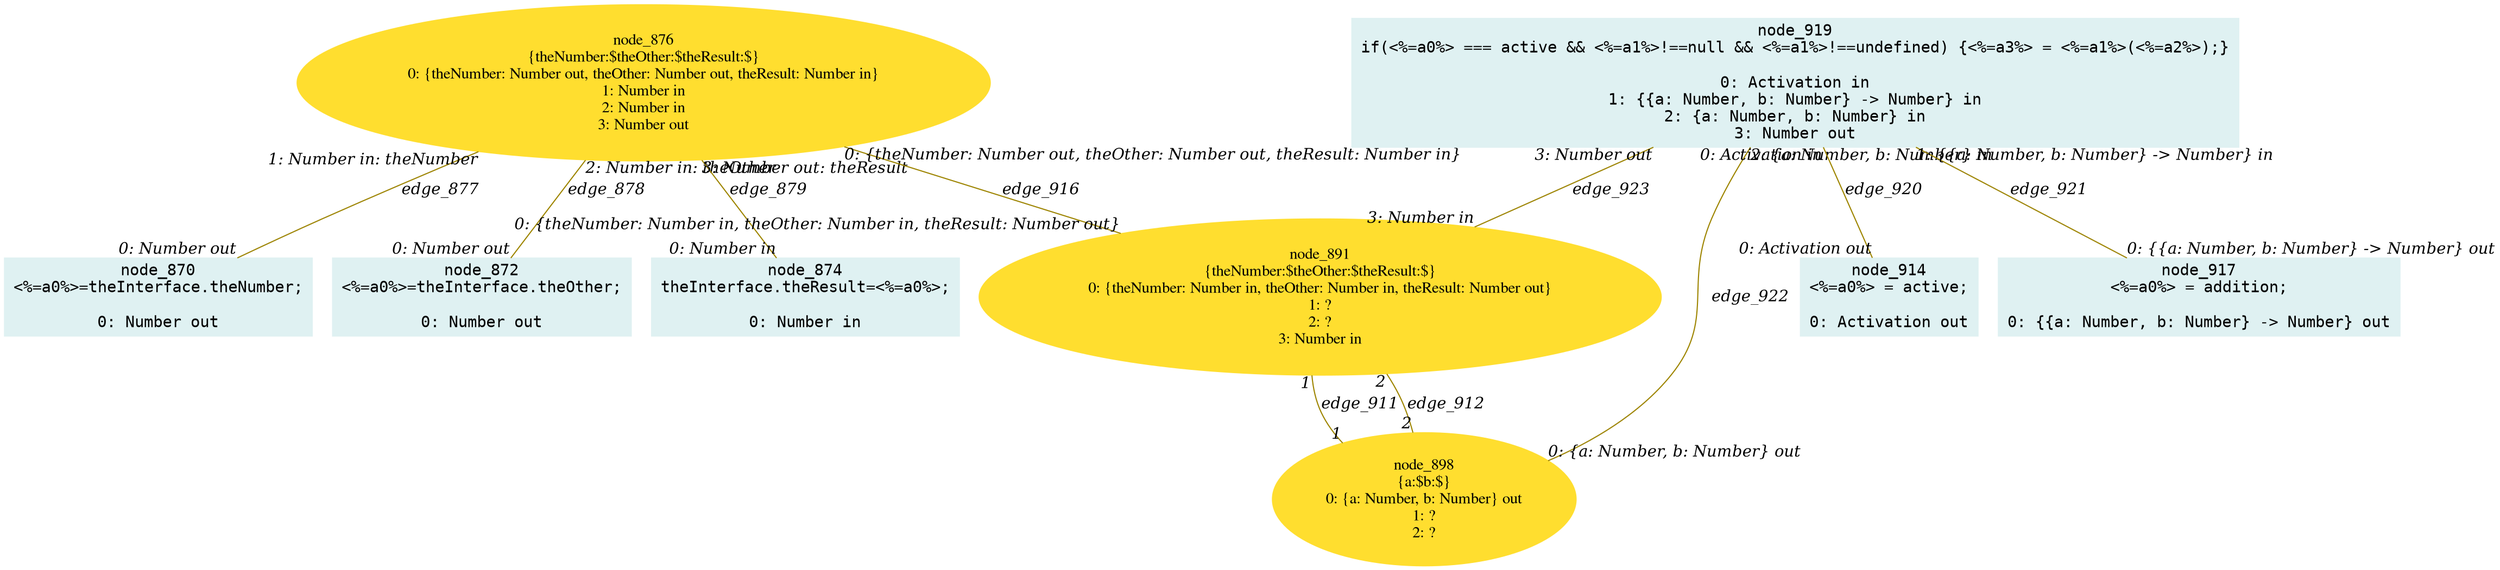 digraph g{node_870 [shape="box", style="filled", color="#dff1f2", fontname="Courier", label="node_870
<%=a0%>=theInterface.theNumber;

0: Number out" ]
node_872 [shape="box", style="filled", color="#dff1f2", fontname="Courier", label="node_872
<%=a0%>=theInterface.theOther;

0: Number out" ]
node_874 [shape="box", style="filled", color="#dff1f2", fontname="Courier", label="node_874
theInterface.theResult=<%=a0%>;

0: Number in" ]
node_876 [shape="ellipse", style="filled", color="#ffde2f", fontname="Times", label="node_876
{theNumber:$theOther:$theResult:$}
0: {theNumber: Number out, theOther: Number out, theResult: Number in}
1: Number in
2: Number in
3: Number out" ]
node_891 [shape="ellipse", style="filled", color="#ffde2f", fontname="Times", label="node_891
{theNumber:$theOther:$theResult:$}
0: {theNumber: Number in, theOther: Number in, theResult: Number out}
1: ?
2: ?
3: Number in" ]
node_898 [shape="ellipse", style="filled", color="#ffde2f", fontname="Times", label="node_898
{a:$b:$}
0: {a: Number, b: Number} out
1: ?
2: ?" ]
node_914 [shape="box", style="filled", color="#dff1f2", fontname="Courier", label="node_914
<%=a0%> = active;

0: Activation out" ]
node_917 [shape="box", style="filled", color="#dff1f2", fontname="Courier", label="node_917
<%=a0%> = addition;

0: {{a: Number, b: Number} -> Number} out" ]
node_919 [shape="box", style="filled", color="#dff1f2", fontname="Courier", label="node_919
if(<%=a0%> === active && <%=a1%>!==null && <%=a1%>!==undefined) {<%=a3%> = <%=a1%>(<%=a2%>);}

0: Activation in
1: {{a: Number, b: Number} -> Number} in
2: {a: Number, b: Number} in
3: Number out" ]
node_876 -> node_870 [dir=none, arrowHead=none, fontname="Times-Italic", arrowsize=1, color="#9d8400", label="edge_877",  headlabel="0: Number out", taillabel="1: Number in: theNumber" ]
node_876 -> node_872 [dir=none, arrowHead=none, fontname="Times-Italic", arrowsize=1, color="#9d8400", label="edge_878",  headlabel="0: Number out", taillabel="2: Number in: theOther" ]
node_876 -> node_874 [dir=none, arrowHead=none, fontname="Times-Italic", arrowsize=1, color="#9d8400", label="edge_879",  headlabel="0: Number in", taillabel="3: Number out: theResult" ]
node_891 -> node_898 [dir=none, arrowHead=none, fontname="Times-Italic", arrowsize=1, color="#9d8400", label="edge_911",  headlabel="1", taillabel="1" ]
node_891 -> node_898 [dir=none, arrowHead=none, fontname="Times-Italic", arrowsize=1, color="#9d8400", label="edge_912",  headlabel="2", taillabel="2" ]
node_876 -> node_891 [dir=none, arrowHead=none, fontname="Times-Italic", arrowsize=1, color="#9d8400", label="edge_916",  headlabel="0: {theNumber: Number in, theOther: Number in, theResult: Number out}", taillabel="0: {theNumber: Number out, theOther: Number out, theResult: Number in}" ]
node_919 -> node_914 [dir=none, arrowHead=none, fontname="Times-Italic", arrowsize=1, color="#9d8400", label="edge_920",  headlabel="0: Activation out", taillabel="0: Activation in" ]
node_919 -> node_917 [dir=none, arrowHead=none, fontname="Times-Italic", arrowsize=1, color="#9d8400", label="edge_921",  headlabel="0: {{a: Number, b: Number} -> Number} out", taillabel="1: {{a: Number, b: Number} -> Number} in" ]
node_919 -> node_898 [dir=none, arrowHead=none, fontname="Times-Italic", arrowsize=1, color="#9d8400", label="edge_922",  headlabel="0: {a: Number, b: Number} out", taillabel="2: {a: Number, b: Number} in" ]
node_919 -> node_891 [dir=none, arrowHead=none, fontname="Times-Italic", arrowsize=1, color="#9d8400", label="edge_923",  headlabel="3: Number in", taillabel="3: Number out" ]
}